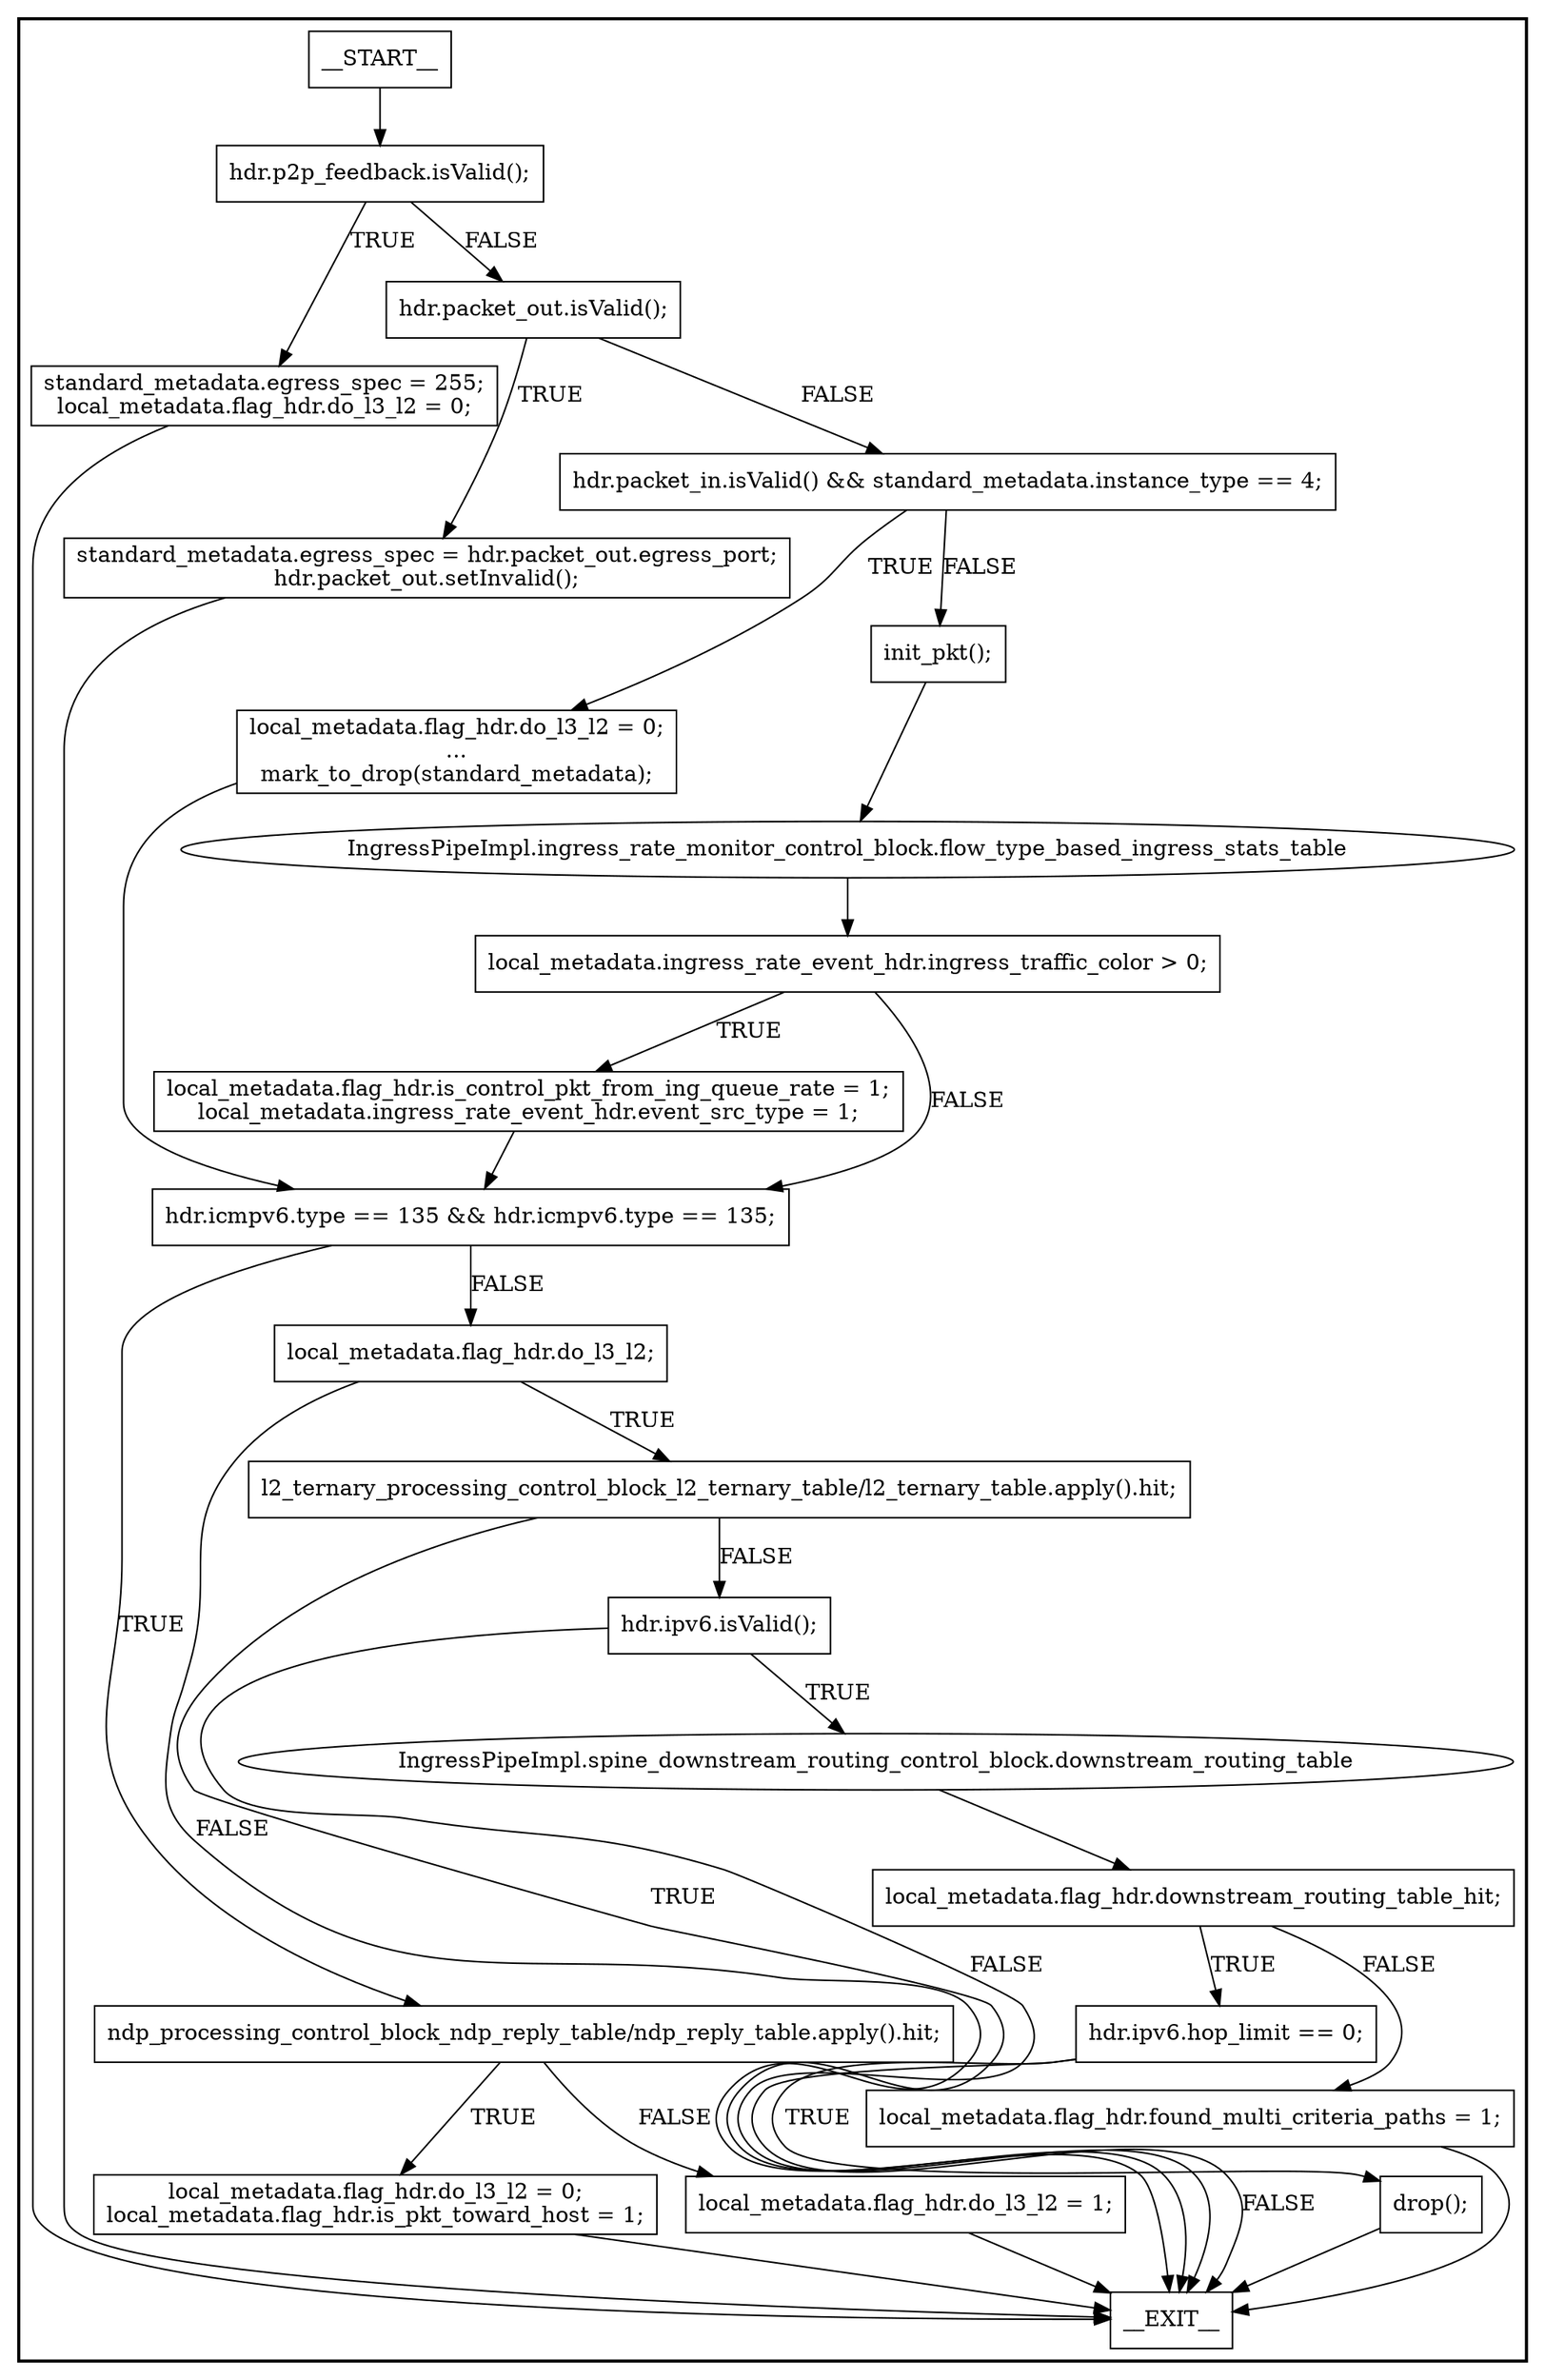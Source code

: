 digraph IngressPipeImpl {
subgraph cluster {
graph [
label="", labeljust=r, style=bold];
0[label=__START__, margin="", shape=rectangle, style=solid];
1[label=__EXIT__, margin="", shape=rectangle, style=solid];
2[label="hdr.p2p_feedback.isValid();", margin="", shape=rectangle, style=solid];
3[label="standard_metadata.egress_spec = 255;
local_metadata.flag_hdr.do_l3_l2 = 0;", margin="", shape=rectangle, style=solid];
4[label="hdr.packet_out.isValid();", margin="", shape=rectangle, style=solid];
5[label="standard_metadata.egress_spec = hdr.packet_out.egress_port;
hdr.packet_out.setInvalid();", margin="", shape=rectangle, style=solid];
6[label="hdr.packet_in.isValid() && standard_metadata.instance_type == 4;", margin="", shape=rectangle, style=solid];
7[label="local_metadata.flag_hdr.do_l3_l2 = 0;
...
mark_to_drop(standard_metadata);", margin="", shape=rectangle, style=solid];
8[label="init_pkt();", margin="", shape=rectangle, style=solid];
9[label="IngressPipeImpl.ingress_rate_monitor_control_block.flow_type_based_ingress_stats_table", margin="", shape=ellipse, style=solid];
10[label="local_metadata.ingress_rate_event_hdr.ingress_traffic_color > 0;", margin="", shape=rectangle, style=solid];
11[label="local_metadata.flag_hdr.is_control_pkt_from_ing_queue_rate = 1;
local_metadata.ingress_rate_event_hdr.event_src_type = 1;", margin="", shape=rectangle, style=solid];
12[label="hdr.icmpv6.type == 135 && hdr.icmpv6.type == 135;", margin="", shape=rectangle, style=solid];
13[label="ndp_processing_control_block_ndp_reply_table/ndp_reply_table.apply().hit;", margin="", shape=rectangle, style=solid];
14[label="local_metadata.flag_hdr.do_l3_l2 = 0;
local_metadata.flag_hdr.is_pkt_toward_host = 1;", margin="", shape=rectangle, style=solid];
15[label="local_metadata.flag_hdr.do_l3_l2 = 1;", margin="", shape=rectangle, style=solid];
16[label="local_metadata.flag_hdr.do_l3_l2;", margin="", shape=rectangle, style=solid];
17[label="l2_ternary_processing_control_block_l2_ternary_table/l2_ternary_table.apply().hit;", margin="", shape=rectangle, style=solid];
18[label="hdr.ipv6.isValid();", margin="", shape=rectangle, style=solid];
19[label="IngressPipeImpl.spine_downstream_routing_control_block.downstream_routing_table", margin="", shape=ellipse, style=solid];
20[label="local_metadata.flag_hdr.downstream_routing_table_hit;", margin="", shape=rectangle, style=solid];
21[label="hdr.ipv6.hop_limit == 0;", margin="", shape=rectangle, style=solid];
22[label="drop();", margin="", shape=rectangle, style=solid];
23[label="local_metadata.flag_hdr.found_multi_criteria_paths = 1;", margin="", shape=rectangle, style=solid];
0 -> 2[label=""];
2 -> 3[label=TRUE];
2 -> 4[label=FALSE];
3 -> 1[label=""];
4 -> 5[label=TRUE];
4 -> 6[label=FALSE];
5 -> 1[label=""];
6 -> 7[label=TRUE];
6 -> 8[label=FALSE];
7 -> 12[label=""];
8 -> 9[label=""];
9 -> 10[label=""];
10 -> 11[label=TRUE];
10 -> 12[label=FALSE];
11 -> 12[label=""];
12 -> 13[label=TRUE];
12 -> 16[label=FALSE];
13 -> 14[label=TRUE];
13 -> 15[label=FALSE];
14 -> 1[label=""];
15 -> 1[label=""];
16 -> 17[label=TRUE];
16 -> 1[label=FALSE];
17 -> 1[label=TRUE];
17 -> 18[label=FALSE];
18 -> 19[label=TRUE];
18 -> 1[label=FALSE];
19 -> 20[label=""];
20 -> 21[label=TRUE];
20 -> 23[label=FALSE];
21 -> 22[label=TRUE];
21 -> 1[label=FALSE];
22 -> 1[label=""];
23 -> 1[label=""];
}
}
